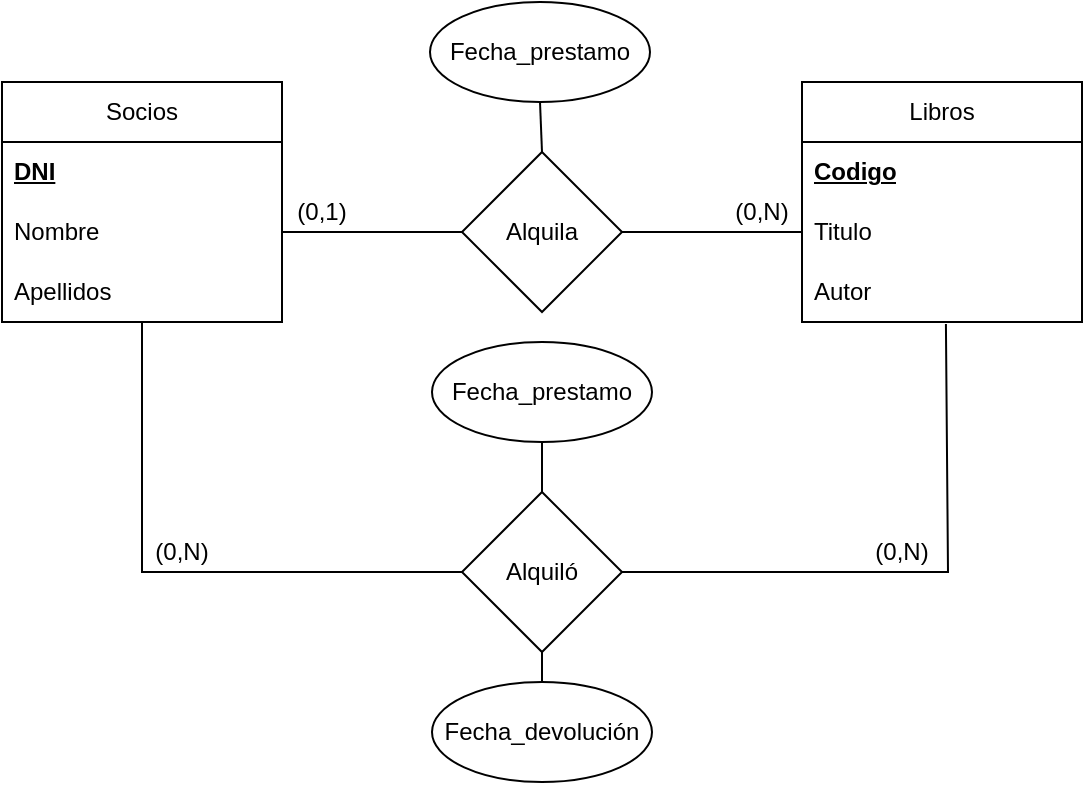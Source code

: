 <mxfile version="20.6.0" type="github">
  <diagram id="C5RBs43oDa-KdzZeNtuy" name="Page-1">
    <mxGraphModel dx="868" dy="472" grid="1" gridSize="10" guides="1" tooltips="1" connect="1" arrows="1" fold="1" page="1" pageScale="1" pageWidth="827" pageHeight="1169" math="0" shadow="0">
      <root>
        <mxCell id="WIyWlLk6GJQsqaUBKTNV-0" />
        <mxCell id="WIyWlLk6GJQsqaUBKTNV-1" parent="WIyWlLk6GJQsqaUBKTNV-0" />
        <mxCell id="sLLRFbfPcXRD0GPgiyEV-0" value="Socios" style="swimlane;fontStyle=0;childLayout=stackLayout;horizontal=1;startSize=30;horizontalStack=0;resizeParent=1;resizeParentMax=0;resizeLast=0;collapsible=1;marginBottom=0;whiteSpace=wrap;html=1;" parent="WIyWlLk6GJQsqaUBKTNV-1" vertex="1">
          <mxGeometry x="90" y="130" width="140" height="120" as="geometry" />
        </mxCell>
        <mxCell id="sLLRFbfPcXRD0GPgiyEV-1" value="&lt;b&gt;&lt;u&gt;DNI&lt;/u&gt;&lt;/b&gt;" style="text;strokeColor=none;fillColor=none;align=left;verticalAlign=middle;spacingLeft=4;spacingRight=4;overflow=hidden;points=[[0,0.5],[1,0.5]];portConstraint=eastwest;rotatable=0;whiteSpace=wrap;html=1;" parent="sLLRFbfPcXRD0GPgiyEV-0" vertex="1">
          <mxGeometry y="30" width="140" height="30" as="geometry" />
        </mxCell>
        <mxCell id="sLLRFbfPcXRD0GPgiyEV-2" value="Nombre" style="text;strokeColor=none;fillColor=none;align=left;verticalAlign=middle;spacingLeft=4;spacingRight=4;overflow=hidden;points=[[0,0.5],[1,0.5]];portConstraint=eastwest;rotatable=0;whiteSpace=wrap;html=1;" parent="sLLRFbfPcXRD0GPgiyEV-0" vertex="1">
          <mxGeometry y="60" width="140" height="30" as="geometry" />
        </mxCell>
        <mxCell id="sLLRFbfPcXRD0GPgiyEV-3" value="Apellidos" style="text;strokeColor=none;fillColor=none;align=left;verticalAlign=middle;spacingLeft=4;spacingRight=4;overflow=hidden;points=[[0,0.5],[1,0.5]];portConstraint=eastwest;rotatable=0;whiteSpace=wrap;html=1;" parent="sLLRFbfPcXRD0GPgiyEV-0" vertex="1">
          <mxGeometry y="90" width="140" height="30" as="geometry" />
        </mxCell>
        <mxCell id="sLLRFbfPcXRD0GPgiyEV-4" value="" style="endArrow=none;html=1;rounded=0;entryX=1;entryY=0.5;entryDx=0;entryDy=0;exitX=0;exitY=0.5;exitDx=0;exitDy=0;" parent="WIyWlLk6GJQsqaUBKTNV-1" source="sLLRFbfPcXRD0GPgiyEV-5" target="sLLRFbfPcXRD0GPgiyEV-2" edge="1">
          <mxGeometry width="50" height="50" relative="1" as="geometry">
            <mxPoint x="320" y="205" as="sourcePoint" />
            <mxPoint x="440" y="390" as="targetPoint" />
          </mxGeometry>
        </mxCell>
        <mxCell id="sLLRFbfPcXRD0GPgiyEV-5" value="Alquila" style="rhombus;whiteSpace=wrap;html=1;" parent="WIyWlLk6GJQsqaUBKTNV-1" vertex="1">
          <mxGeometry x="320" y="165" width="80" height="80" as="geometry" />
        </mxCell>
        <mxCell id="sLLRFbfPcXRD0GPgiyEV-6" value="" style="endArrow=none;html=1;rounded=0;exitX=0.5;exitY=0;exitDx=0;exitDy=0;entryX=0.5;entryY=1;entryDx=0;entryDy=0;" parent="WIyWlLk6GJQsqaUBKTNV-1" source="sLLRFbfPcXRD0GPgiyEV-5" target="sLLRFbfPcXRD0GPgiyEV-7" edge="1">
          <mxGeometry width="50" height="50" relative="1" as="geometry">
            <mxPoint x="390" y="440" as="sourcePoint" />
            <mxPoint x="360" y="140" as="targetPoint" />
          </mxGeometry>
        </mxCell>
        <mxCell id="sLLRFbfPcXRD0GPgiyEV-7" value="Fecha_prestamo" style="ellipse;whiteSpace=wrap;html=1;" parent="WIyWlLk6GJQsqaUBKTNV-1" vertex="1">
          <mxGeometry x="304" y="90" width="110" height="50" as="geometry" />
        </mxCell>
        <mxCell id="sLLRFbfPcXRD0GPgiyEV-8" value="" style="endArrow=none;html=1;rounded=0;entryX=1;entryY=0.5;entryDx=0;entryDy=0;exitX=0;exitY=0.5;exitDx=0;exitDy=0;" parent="WIyWlLk6GJQsqaUBKTNV-1" source="sLLRFbfPcXRD0GPgiyEV-11" target="sLLRFbfPcXRD0GPgiyEV-5" edge="1">
          <mxGeometry width="50" height="50" relative="1" as="geometry">
            <mxPoint x="490" y="204.5" as="sourcePoint" />
            <mxPoint x="400" y="204.5" as="targetPoint" />
          </mxGeometry>
        </mxCell>
        <mxCell id="sLLRFbfPcXRD0GPgiyEV-9" value="Libros" style="swimlane;fontStyle=0;childLayout=stackLayout;horizontal=1;startSize=30;horizontalStack=0;resizeParent=1;resizeParentMax=0;resizeLast=0;collapsible=1;marginBottom=0;whiteSpace=wrap;html=1;" parent="WIyWlLk6GJQsqaUBKTNV-1" vertex="1">
          <mxGeometry x="490" y="130" width="140" height="120" as="geometry" />
        </mxCell>
        <mxCell id="sLLRFbfPcXRD0GPgiyEV-10" value="&lt;u&gt;&lt;b&gt;Codigo&lt;/b&gt;&lt;/u&gt;" style="text;strokeColor=none;fillColor=none;align=left;verticalAlign=middle;spacingLeft=4;spacingRight=4;overflow=hidden;points=[[0,0.5],[1,0.5]];portConstraint=eastwest;rotatable=0;whiteSpace=wrap;html=1;" parent="sLLRFbfPcXRD0GPgiyEV-9" vertex="1">
          <mxGeometry y="30" width="140" height="30" as="geometry" />
        </mxCell>
        <mxCell id="sLLRFbfPcXRD0GPgiyEV-11" value="Titulo" style="text;strokeColor=none;fillColor=none;align=left;verticalAlign=middle;spacingLeft=4;spacingRight=4;overflow=hidden;points=[[0,0.5],[1,0.5]];portConstraint=eastwest;rotatable=0;whiteSpace=wrap;html=1;" parent="sLLRFbfPcXRD0GPgiyEV-9" vertex="1">
          <mxGeometry y="60" width="140" height="30" as="geometry" />
        </mxCell>
        <mxCell id="sLLRFbfPcXRD0GPgiyEV-12" value="Autor" style="text;strokeColor=none;fillColor=none;align=left;verticalAlign=middle;spacingLeft=4;spacingRight=4;overflow=hidden;points=[[0,0.5],[1,0.5]];portConstraint=eastwest;rotatable=0;whiteSpace=wrap;html=1;" parent="sLLRFbfPcXRD0GPgiyEV-9" vertex="1">
          <mxGeometry y="90" width="140" height="30" as="geometry" />
        </mxCell>
        <mxCell id="sLLRFbfPcXRD0GPgiyEV-14" value="Alquiló" style="rhombus;whiteSpace=wrap;html=1;" parent="WIyWlLk6GJQsqaUBKTNV-1" vertex="1">
          <mxGeometry x="320" y="335" width="80" height="80" as="geometry" />
        </mxCell>
        <mxCell id="sLLRFbfPcXRD0GPgiyEV-15" value="" style="endArrow=none;html=1;rounded=0;exitX=0.5;exitY=0;exitDx=0;exitDy=0;entryX=0.5;entryY=1;entryDx=0;entryDy=0;" parent="WIyWlLk6GJQsqaUBKTNV-1" source="sLLRFbfPcXRD0GPgiyEV-14" target="sLLRFbfPcXRD0GPgiyEV-16" edge="1">
          <mxGeometry width="50" height="50" relative="1" as="geometry">
            <mxPoint x="390" y="610" as="sourcePoint" />
            <mxPoint x="360" y="310" as="targetPoint" />
          </mxGeometry>
        </mxCell>
        <mxCell id="sLLRFbfPcXRD0GPgiyEV-16" value="Fecha_prestamo" style="ellipse;whiteSpace=wrap;html=1;" parent="WIyWlLk6GJQsqaUBKTNV-1" vertex="1">
          <mxGeometry x="305" y="260" width="110" height="50" as="geometry" />
        </mxCell>
        <mxCell id="sLLRFbfPcXRD0GPgiyEV-17" value="" style="endArrow=none;html=1;rounded=0;entryX=0.514;entryY=1.033;entryDx=0;entryDy=0;entryPerimeter=0;exitX=1;exitY=0.5;exitDx=0;exitDy=0;" parent="WIyWlLk6GJQsqaUBKTNV-1" source="sLLRFbfPcXRD0GPgiyEV-14" target="sLLRFbfPcXRD0GPgiyEV-12" edge="1">
          <mxGeometry width="50" height="50" relative="1" as="geometry">
            <mxPoint x="390" y="440" as="sourcePoint" />
            <mxPoint x="562.94" y="280" as="targetPoint" />
            <Array as="points">
              <mxPoint x="563" y="375" />
            </Array>
          </mxGeometry>
        </mxCell>
        <mxCell id="sLLRFbfPcXRD0GPgiyEV-18" value="" style="endArrow=none;html=1;rounded=0;exitX=0.5;exitY=1;exitDx=0;exitDy=0;entryX=0;entryY=0.5;entryDx=0;entryDy=0;" parent="WIyWlLk6GJQsqaUBKTNV-1" source="sLLRFbfPcXRD0GPgiyEV-0" target="sLLRFbfPcXRD0GPgiyEV-14" edge="1">
          <mxGeometry width="50" height="50" relative="1" as="geometry">
            <mxPoint x="390" y="440" as="sourcePoint" />
            <mxPoint x="440" y="390" as="targetPoint" />
            <Array as="points">
              <mxPoint x="160" y="375" />
            </Array>
          </mxGeometry>
        </mxCell>
        <mxCell id="sLLRFbfPcXRD0GPgiyEV-19" value="(0,N)" style="text;html=1;strokeColor=none;fillColor=none;align=center;verticalAlign=middle;whiteSpace=wrap;rounded=0;" parent="WIyWlLk6GJQsqaUBKTNV-1" vertex="1">
          <mxGeometry x="150" y="350" width="60" height="30" as="geometry" />
        </mxCell>
        <mxCell id="sLLRFbfPcXRD0GPgiyEV-20" value="(0,N)" style="text;html=1;strokeColor=none;fillColor=none;align=center;verticalAlign=middle;whiteSpace=wrap;rounded=0;" parent="WIyWlLk6GJQsqaUBKTNV-1" vertex="1">
          <mxGeometry x="510" y="350" width="60" height="30" as="geometry" />
        </mxCell>
        <mxCell id="sLLRFbfPcXRD0GPgiyEV-22" value="(0,1)" style="text;html=1;strokeColor=none;fillColor=none;align=center;verticalAlign=middle;whiteSpace=wrap;rounded=0;" parent="WIyWlLk6GJQsqaUBKTNV-1" vertex="1">
          <mxGeometry x="220" y="180" width="60" height="30" as="geometry" />
        </mxCell>
        <mxCell id="sLLRFbfPcXRD0GPgiyEV-24" value="(0,N)" style="text;html=1;strokeColor=none;fillColor=none;align=center;verticalAlign=middle;whiteSpace=wrap;rounded=0;" parent="WIyWlLk6GJQsqaUBKTNV-1" vertex="1">
          <mxGeometry x="400" y="180" width="140" height="30" as="geometry" />
        </mxCell>
        <mxCell id="THXn4jxM22Cv5HrpgoS--1" value="Fecha_devolución" style="ellipse;whiteSpace=wrap;html=1;" vertex="1" parent="WIyWlLk6GJQsqaUBKTNV-1">
          <mxGeometry x="305" y="430" width="110" height="50" as="geometry" />
        </mxCell>
        <mxCell id="THXn4jxM22Cv5HrpgoS--4" value="" style="endArrow=none;html=1;rounded=0;exitX=0.5;exitY=0;exitDx=0;exitDy=0;entryX=0.5;entryY=1;entryDx=0;entryDy=0;" edge="1" parent="WIyWlLk6GJQsqaUBKTNV-1" source="THXn4jxM22Cv5HrpgoS--1" target="sLLRFbfPcXRD0GPgiyEV-14">
          <mxGeometry width="50" height="50" relative="1" as="geometry">
            <mxPoint x="380" y="440" as="sourcePoint" />
            <mxPoint x="430" y="390" as="targetPoint" />
          </mxGeometry>
        </mxCell>
      </root>
    </mxGraphModel>
  </diagram>
</mxfile>

